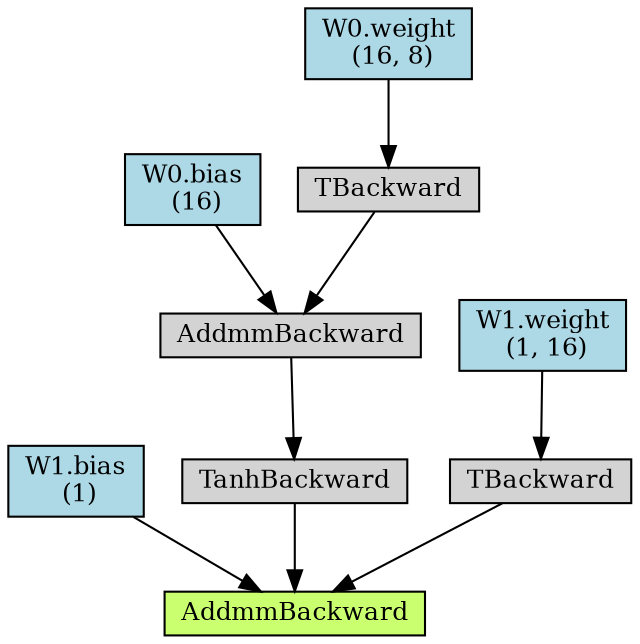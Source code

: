 digraph {
	graph [size="12,12"]
	node [align=left fontsize=12 height=0.2 ranksep=0.1 shape=box style=filled]
	140133887711776 [label=AddmmBackward fillcolor=darkolivegreen1]
	140133887712000 -> 140133887711776
	140133887712000 [label="W1.bias
 (1)" fillcolor=lightblue]
	140133887712672 -> 140133887711776
	140133887712672 [label=TanhBackward]
	140133887734000 -> 140133887712672
	140133887734000 [label=AddmmBackward]
	140133887736016 -> 140133887734000
	140133887736016 [label="W0.bias
 (16)" fillcolor=lightblue]
	140133887735904 -> 140133887734000
	140133887735904 [label=TBackward]
	140133887284224 -> 140133887735904
	140133887284224 [label="W0.weight
 (16, 8)" fillcolor=lightblue]
	140133887712840 -> 140133887711776
	140133887712840 [label=TBackward]
	140133887735792 -> 140133887712840
	140133887735792 [label="W1.weight
 (1, 16)" fillcolor=lightblue]
}
